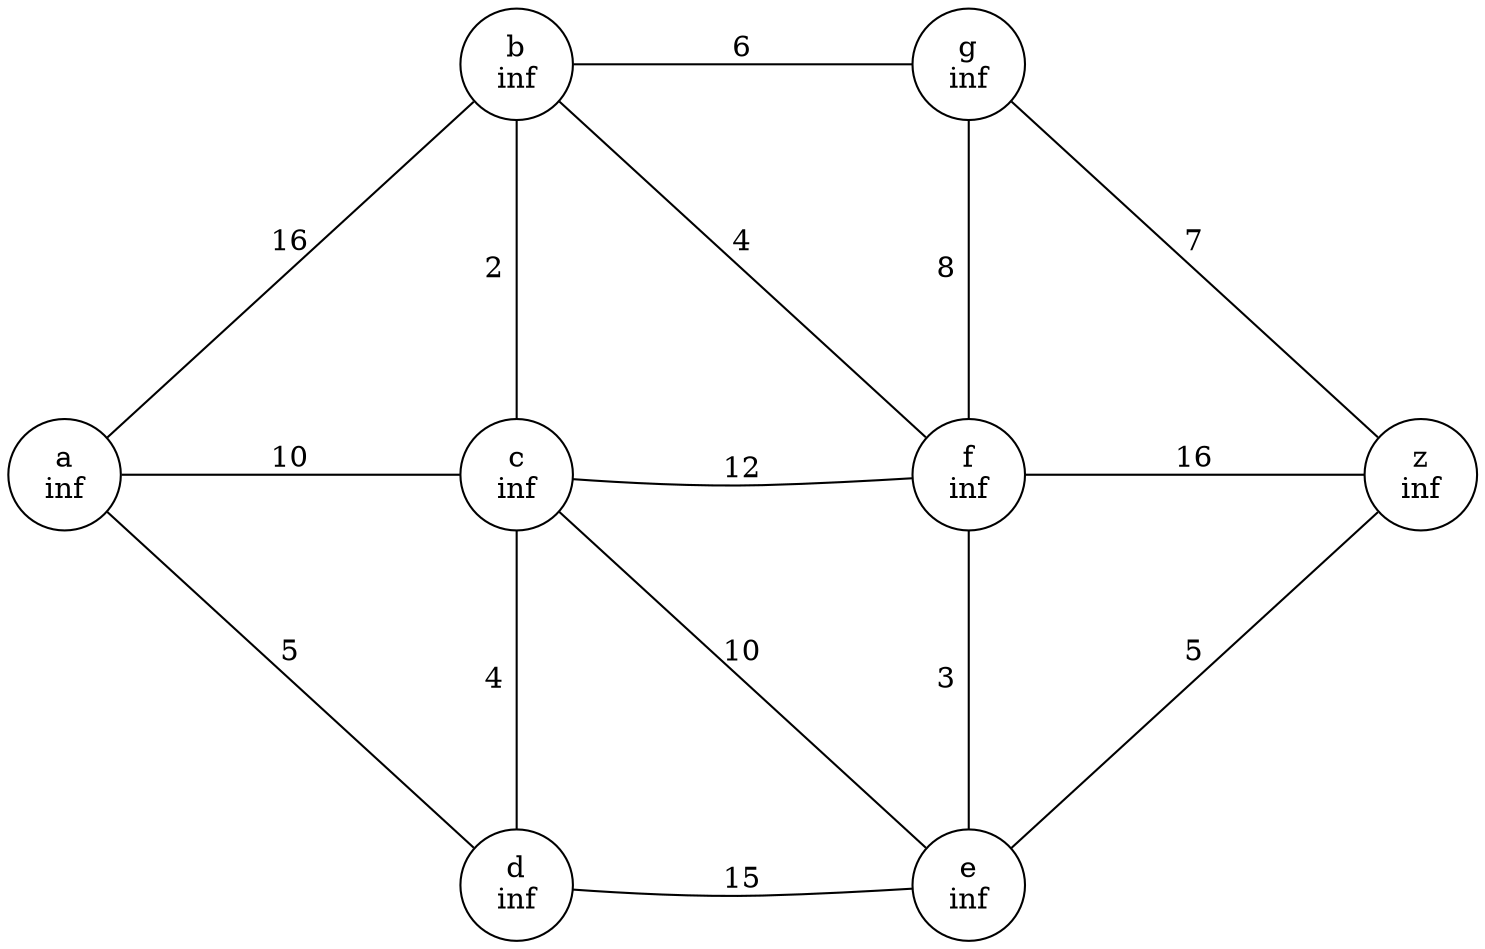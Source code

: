 digraph {
    rankdir=LR
    splines=true;
    overlap=scalexy;
    ranksep=2
    nodesep=1

    a -> b [label="16", dir=none]
    a -> c [label="10", dir=none]
    a -> d [label="5", dir=none]

    b -> c [label="2", dir=none]
    c -> d [label="4", dir=none]

    b -> g [label="6", dir=none]
    b -> f [label="4", dir=none]


    c -> f [label="12", dir=none]
    c -> e [label="10", dir=none]

    d -> e [label="15", dir=none]

    g -> f [label="8", dir=none]
    f -> e [label="3", dir=none]

    g -> z [label="7", dir=none]
    f -> z [label="16", dir=none]
    e -> z [label="5", dir=none]

    {rank=same; b c d}
    {rank=same; g f e}

    a [color=black, label="a\ninf"]
    b [color=black, label="b\ninf"]
    c [color=black, label="c\ninf"]
    d [color=black, label="d\ninf"]
    e [color=black, label="e\ninf"]
    f [color=black, label="f\ninf"]
    g [color=black, label="g\ninf"]
    z [color=black, label="z\ninf"]
}

